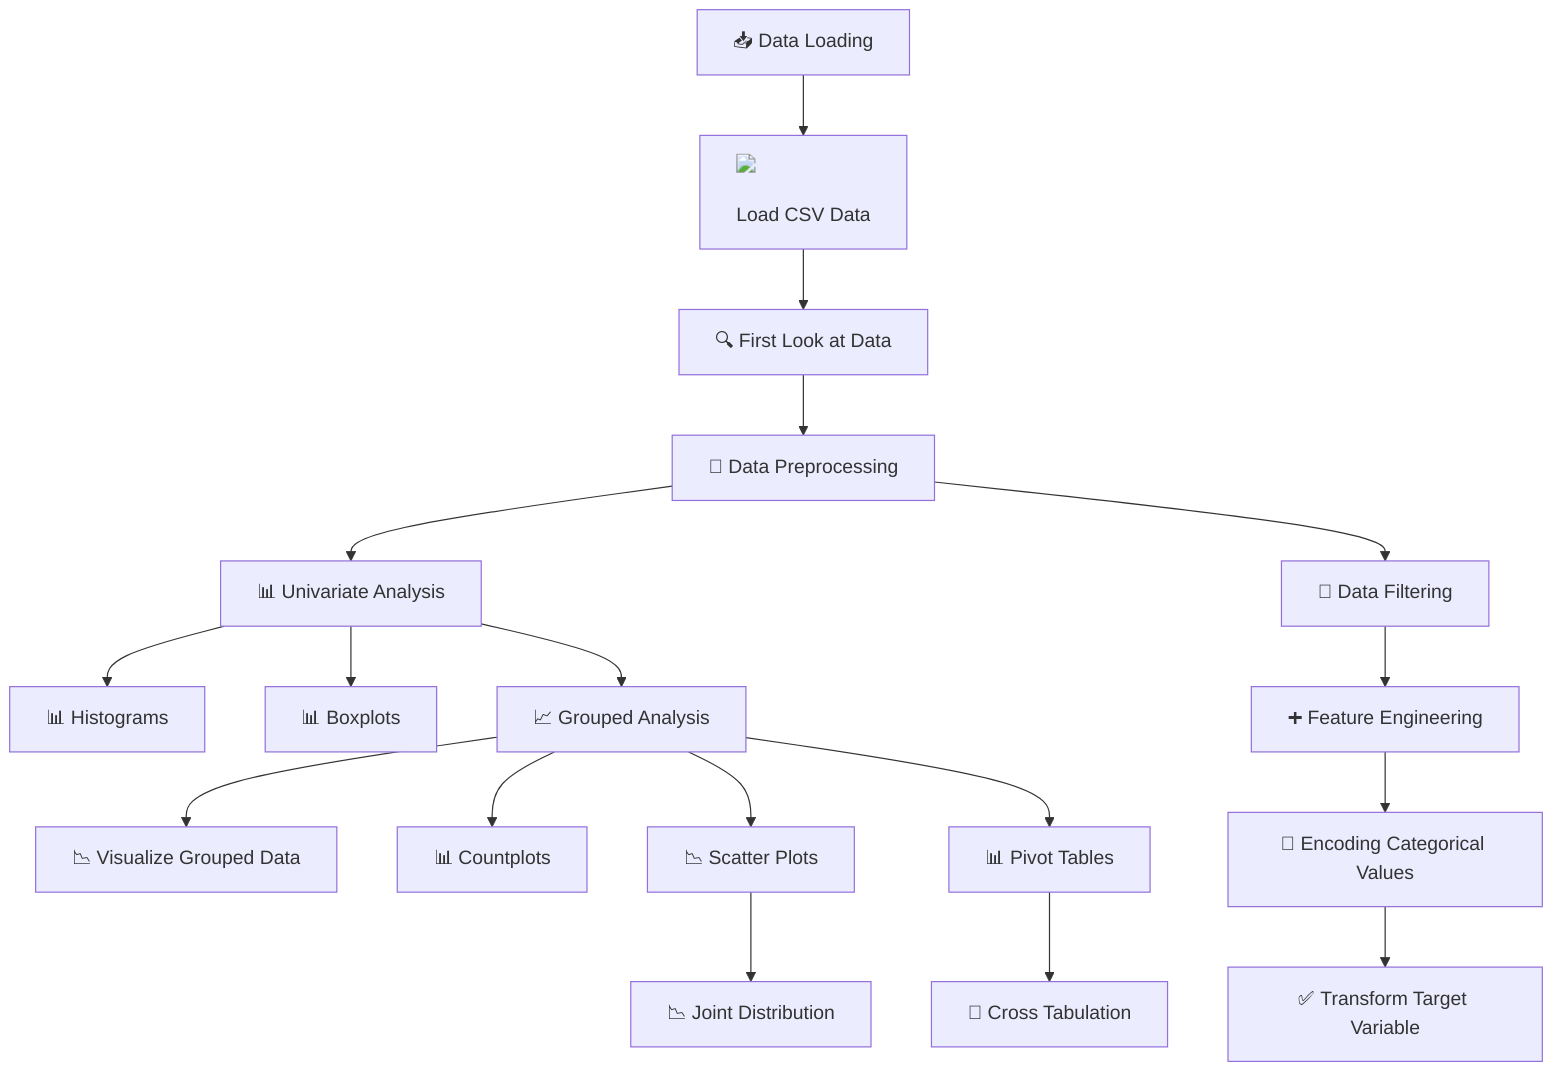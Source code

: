 flowchart TD
    A["📥 Data Loading"] --> B["<img src='icons/file.svg'/> <br/> Load CSV Data"]
    B --> C["🔍 First Look at Data"]
    C --> D["🧹 Data Preprocessing"]
    D --> E["📊 Univariate Analysis"]
    E --> F["📊 Histograms"]
    E --> G["📊 Boxplots"]
    E --> H["📈 Grouped Analysis"]
    H --> I["📉 Visualize Grouped Data"]
    H --> J["📊 Countplots"]
    H --> K["📉 Scatter Plots"]
    K --> L["📉 Joint Distribution"]
    H --> M["📊 Pivot Tables"]
    M --> N["📅 Cross Tabulation"]
    D --> O["🚮 Data Filtering"]
    O --> P["➕ Feature Engineering"]
    P --> Q["🔄 Encoding Categorical Values"]
    Q --> R["✅ Transform Target Variable"]